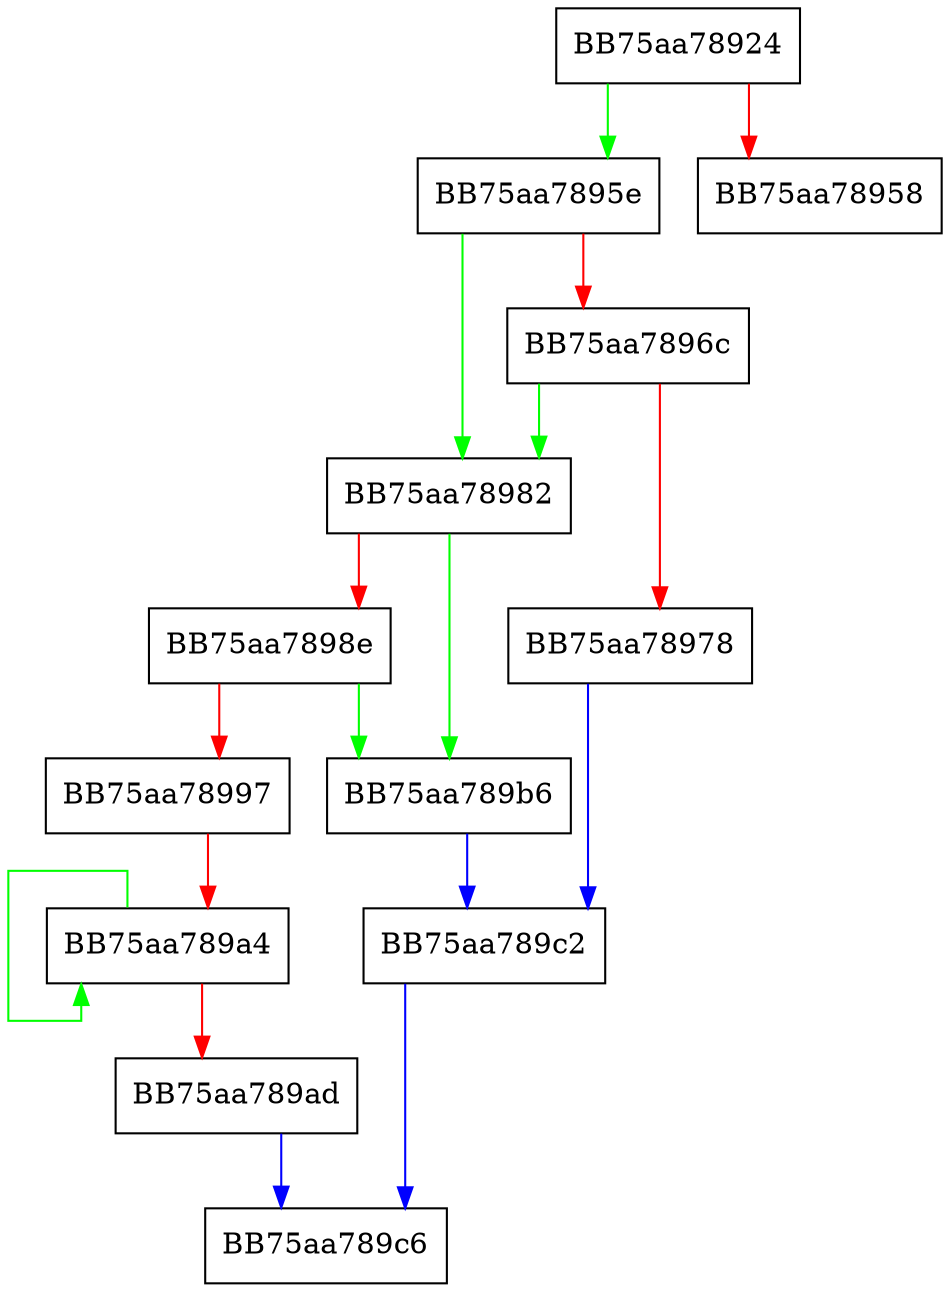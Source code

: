 digraph SetOutputAttributes_Amsi {
  node [shape="box"];
  graph [splines=ortho];
  BB75aa78924 -> BB75aa7895e [color="green"];
  BB75aa78924 -> BB75aa78958 [color="red"];
  BB75aa7895e -> BB75aa78982 [color="green"];
  BB75aa7895e -> BB75aa7896c [color="red"];
  BB75aa7896c -> BB75aa78982 [color="green"];
  BB75aa7896c -> BB75aa78978 [color="red"];
  BB75aa78978 -> BB75aa789c2 [color="blue"];
  BB75aa78982 -> BB75aa789b6 [color="green"];
  BB75aa78982 -> BB75aa7898e [color="red"];
  BB75aa7898e -> BB75aa789b6 [color="green"];
  BB75aa7898e -> BB75aa78997 [color="red"];
  BB75aa78997 -> BB75aa789a4 [color="red"];
  BB75aa789a4 -> BB75aa789a4 [color="green"];
  BB75aa789a4 -> BB75aa789ad [color="red"];
  BB75aa789ad -> BB75aa789c6 [color="blue"];
  BB75aa789b6 -> BB75aa789c2 [color="blue"];
  BB75aa789c2 -> BB75aa789c6 [color="blue"];
}